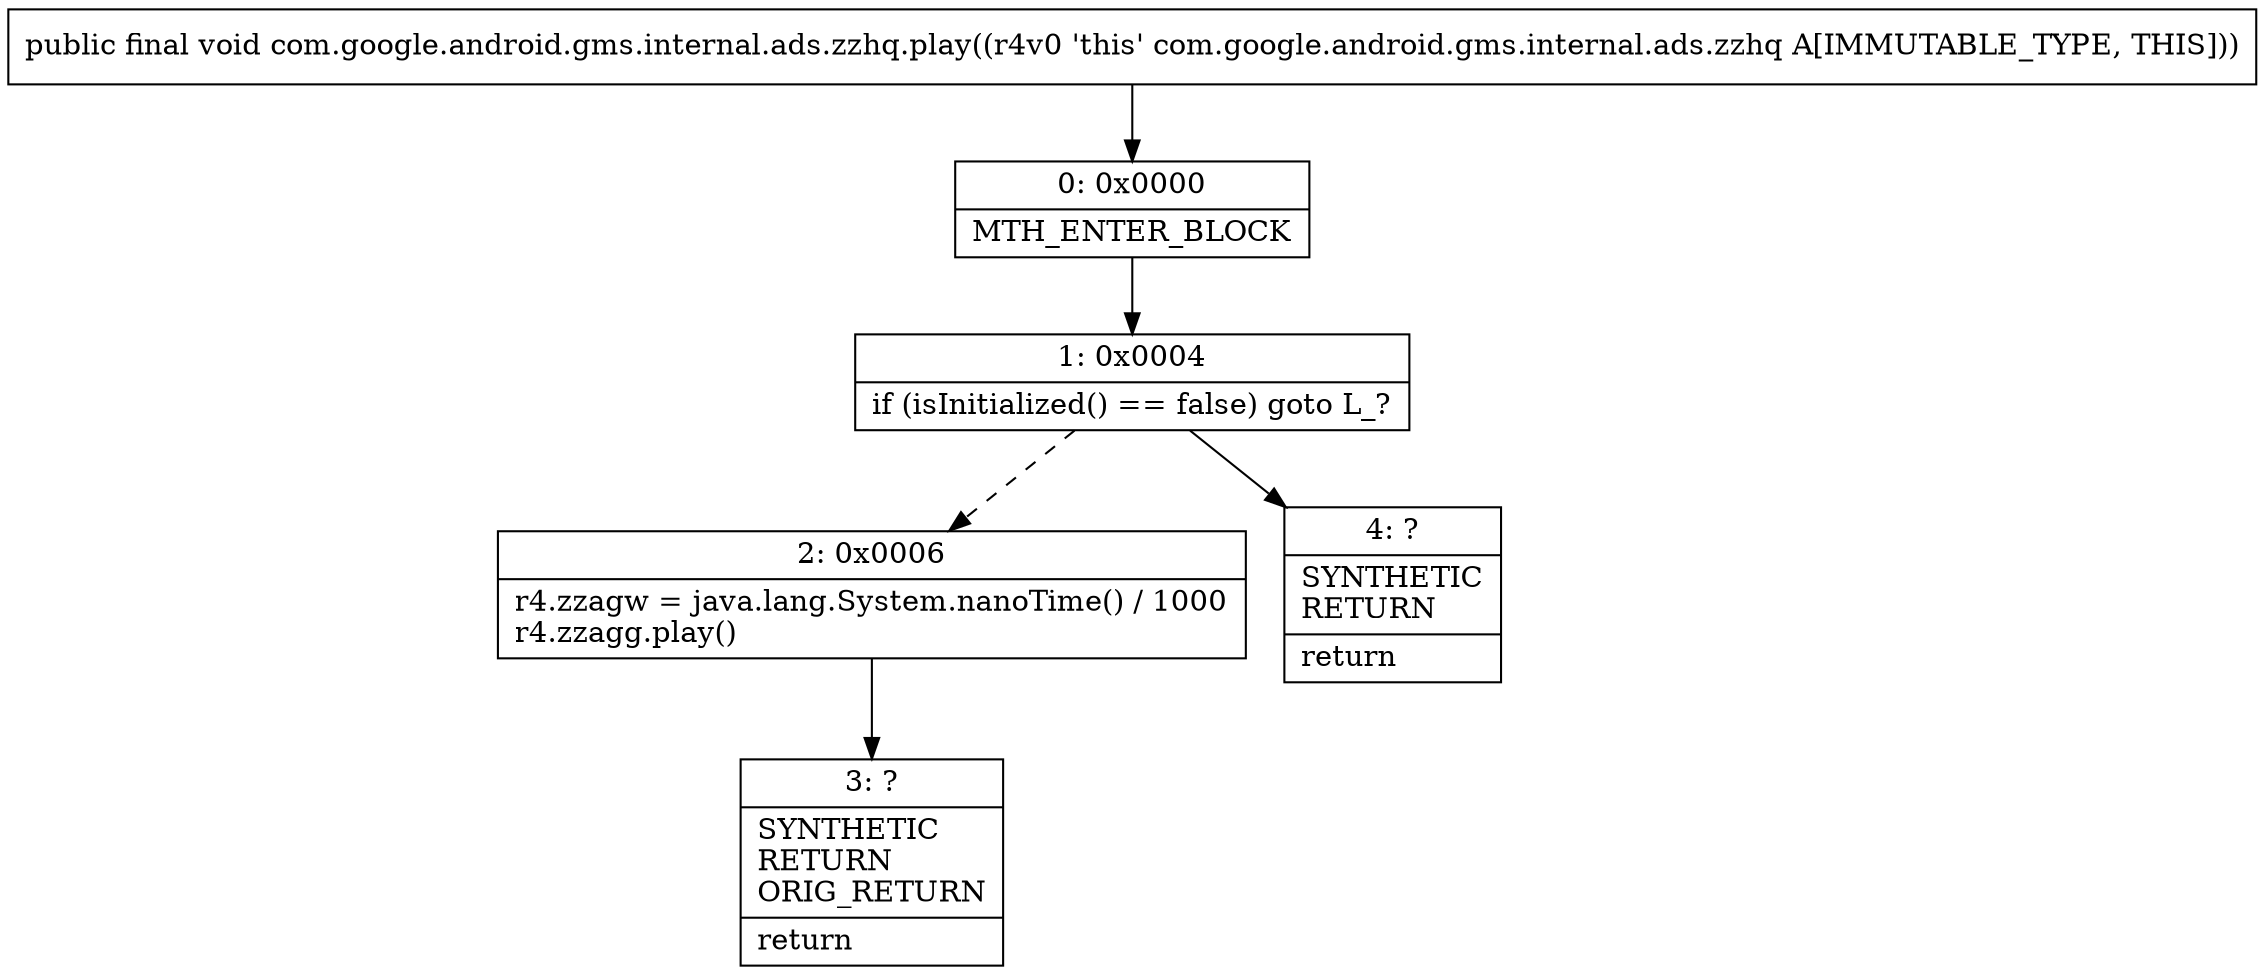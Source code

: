 digraph "CFG forcom.google.android.gms.internal.ads.zzhq.play()V" {
Node_0 [shape=record,label="{0\:\ 0x0000|MTH_ENTER_BLOCK\l}"];
Node_1 [shape=record,label="{1\:\ 0x0004|if (isInitialized() == false) goto L_?\l}"];
Node_2 [shape=record,label="{2\:\ 0x0006|r4.zzagw = java.lang.System.nanoTime() \/ 1000\lr4.zzagg.play()\l}"];
Node_3 [shape=record,label="{3\:\ ?|SYNTHETIC\lRETURN\lORIG_RETURN\l|return\l}"];
Node_4 [shape=record,label="{4\:\ ?|SYNTHETIC\lRETURN\l|return\l}"];
MethodNode[shape=record,label="{public final void com.google.android.gms.internal.ads.zzhq.play((r4v0 'this' com.google.android.gms.internal.ads.zzhq A[IMMUTABLE_TYPE, THIS])) }"];
MethodNode -> Node_0;
Node_0 -> Node_1;
Node_1 -> Node_2[style=dashed];
Node_1 -> Node_4;
Node_2 -> Node_3;
}

